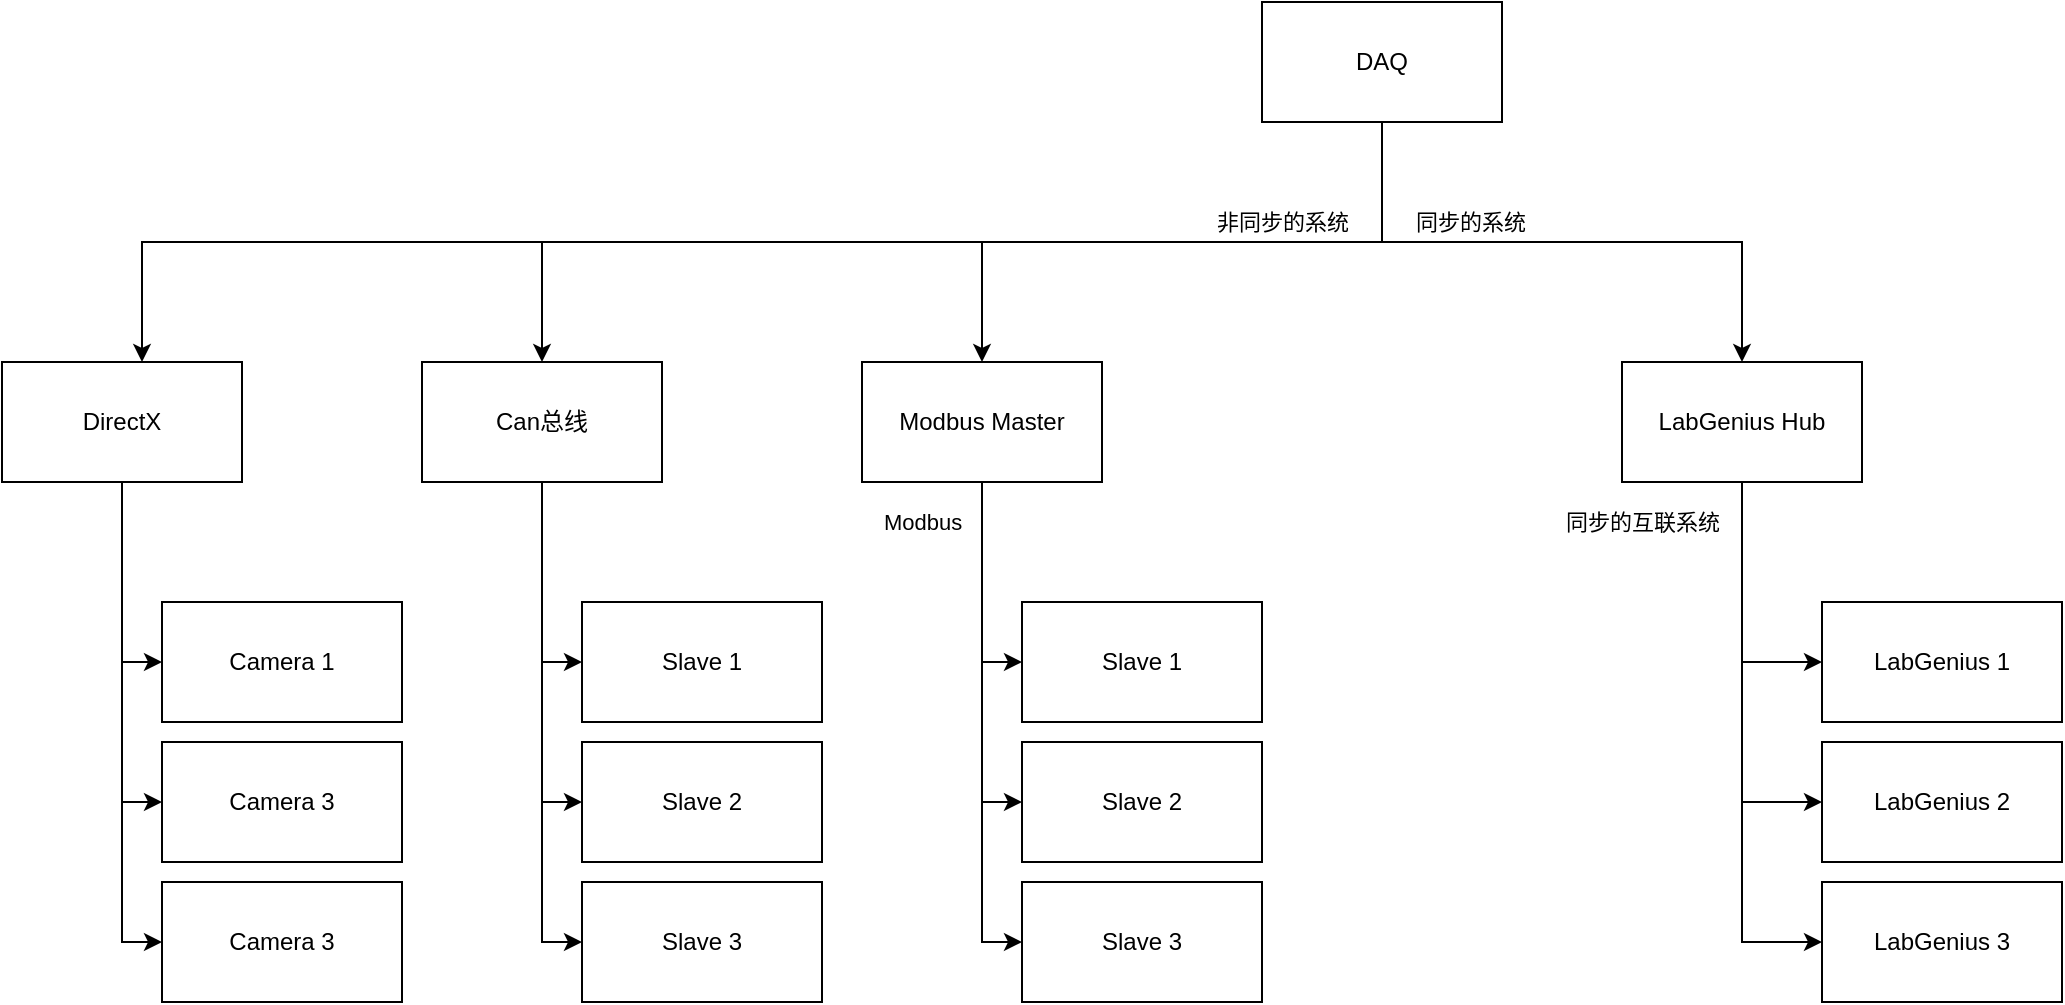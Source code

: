 <mxfile version="14.6.6" type="github">
  <diagram id="0ps_Zl3kiKqyffKsy60U" name="Page-1">
    <mxGraphModel dx="1769" dy="583" grid="1" gridSize="10" guides="1" tooltips="1" connect="1" arrows="1" fold="1" page="1" pageScale="1" pageWidth="827" pageHeight="1169" math="0" shadow="0">
      <root>
        <mxCell id="0" />
        <mxCell id="1" parent="0" />
        <mxCell id="8YBc7bxGXD-Rz9hd7dQo-9" style="edgeStyle=orthogonalEdgeStyle;rounded=0;orthogonalLoop=1;jettySize=auto;html=1;entryX=0.5;entryY=0;entryDx=0;entryDy=0;exitX=0.5;exitY=1;exitDx=0;exitDy=0;" parent="1" source="8YBc7bxGXD-Rz9hd7dQo-1" target="8YBc7bxGXD-Rz9hd7dQo-2" edge="1">
          <mxGeometry relative="1" as="geometry" />
        </mxCell>
        <mxCell id="8YBc7bxGXD-Rz9hd7dQo-17" style="edgeStyle=orthogonalEdgeStyle;rounded=0;orthogonalLoop=1;jettySize=auto;html=1;entryX=0.5;entryY=0;entryDx=0;entryDy=0;exitX=0.5;exitY=1;exitDx=0;exitDy=0;" parent="1" source="8YBc7bxGXD-Rz9hd7dQo-1" target="8YBc7bxGXD-Rz9hd7dQo-16" edge="1">
          <mxGeometry relative="1" as="geometry">
            <Array as="points">
              <mxPoint x="400" y="170" />
              <mxPoint x="580" y="170" />
            </Array>
          </mxGeometry>
        </mxCell>
        <mxCell id="8YBc7bxGXD-Rz9hd7dQo-31" value="同步的系统" style="edgeLabel;html=1;align=center;verticalAlign=middle;resizable=0;points=[];" parent="8YBc7bxGXD-Rz9hd7dQo-17" vertex="1" connectable="0">
          <mxGeometry x="-0.307" y="3" relative="1" as="geometry">
            <mxPoint y="-7" as="offset" />
          </mxGeometry>
        </mxCell>
        <mxCell id="8YBc7bxGXD-Rz9hd7dQo-29" style="edgeStyle=orthogonalEdgeStyle;rounded=0;orthogonalLoop=1;jettySize=auto;html=1;entryX=0.5;entryY=0;entryDx=0;entryDy=0;exitX=0.5;exitY=1;exitDx=0;exitDy=0;" parent="1" source="8YBc7bxGXD-Rz9hd7dQo-1" target="8YBc7bxGXD-Rz9hd7dQo-22" edge="1">
          <mxGeometry relative="1" as="geometry" />
        </mxCell>
        <mxCell id="8YBc7bxGXD-Rz9hd7dQo-30" value="非同步的系统" style="edgeLabel;html=1;align=center;verticalAlign=middle;resizable=0;points=[];" parent="8YBc7bxGXD-Rz9hd7dQo-29" vertex="1" connectable="0">
          <mxGeometry x="-0.552" y="2" relative="1" as="geometry">
            <mxPoint x="11" y="-12" as="offset" />
          </mxGeometry>
        </mxCell>
        <mxCell id="8YBc7bxGXD-Rz9hd7dQo-33" style="edgeStyle=orthogonalEdgeStyle;rounded=0;orthogonalLoop=1;jettySize=auto;html=1;" parent="1" source="8YBc7bxGXD-Rz9hd7dQo-1" target="8YBc7bxGXD-Rz9hd7dQo-32" edge="1">
          <mxGeometry relative="1" as="geometry">
            <Array as="points">
              <mxPoint x="400" y="170" />
              <mxPoint x="-220" y="170" />
            </Array>
          </mxGeometry>
        </mxCell>
        <mxCell id="8YBc7bxGXD-Rz9hd7dQo-1" value="DAQ" style="rounded=0;whiteSpace=wrap;html=1;" parent="1" vertex="1">
          <mxGeometry x="340" y="50" width="120" height="60" as="geometry" />
        </mxCell>
        <mxCell id="8YBc7bxGXD-Rz9hd7dQo-6" style="edgeStyle=orthogonalEdgeStyle;rounded=0;orthogonalLoop=1;jettySize=auto;html=1;entryX=0;entryY=0.5;entryDx=0;entryDy=0;" parent="1" source="8YBc7bxGXD-Rz9hd7dQo-2" target="8YBc7bxGXD-Rz9hd7dQo-3" edge="1">
          <mxGeometry relative="1" as="geometry" />
        </mxCell>
        <mxCell id="8YBc7bxGXD-Rz9hd7dQo-7" style="edgeStyle=orthogonalEdgeStyle;rounded=0;orthogonalLoop=1;jettySize=auto;html=1;entryX=0;entryY=0.5;entryDx=0;entryDy=0;" parent="1" source="8YBc7bxGXD-Rz9hd7dQo-2" target="8YBc7bxGXD-Rz9hd7dQo-4" edge="1">
          <mxGeometry relative="1" as="geometry" />
        </mxCell>
        <mxCell id="8YBc7bxGXD-Rz9hd7dQo-8" style="edgeStyle=orthogonalEdgeStyle;rounded=0;orthogonalLoop=1;jettySize=auto;html=1;entryX=0;entryY=0.5;entryDx=0;entryDy=0;" parent="1" source="8YBc7bxGXD-Rz9hd7dQo-2" target="8YBc7bxGXD-Rz9hd7dQo-5" edge="1">
          <mxGeometry relative="1" as="geometry" />
        </mxCell>
        <mxCell id="8YBc7bxGXD-Rz9hd7dQo-10" value="Modbus" style="edgeLabel;html=1;align=center;verticalAlign=middle;resizable=0;points=[];" parent="8YBc7bxGXD-Rz9hd7dQo-8" vertex="1" connectable="0">
          <mxGeometry x="-0.8" y="-1" relative="1" as="geometry">
            <mxPoint x="-29" y="-5" as="offset" />
          </mxGeometry>
        </mxCell>
        <mxCell id="8YBc7bxGXD-Rz9hd7dQo-2" value="Modbus Master" style="rounded=0;whiteSpace=wrap;html=1;" parent="1" vertex="1">
          <mxGeometry x="140" y="230" width="120" height="60" as="geometry" />
        </mxCell>
        <mxCell id="8YBc7bxGXD-Rz9hd7dQo-3" value="Slave 1" style="rounded=0;whiteSpace=wrap;html=1;" parent="1" vertex="1">
          <mxGeometry x="220" y="350" width="120" height="60" as="geometry" />
        </mxCell>
        <mxCell id="8YBc7bxGXD-Rz9hd7dQo-4" value="Slave 2" style="rounded=0;whiteSpace=wrap;html=1;" parent="1" vertex="1">
          <mxGeometry x="220" y="420" width="120" height="60" as="geometry" />
        </mxCell>
        <mxCell id="8YBc7bxGXD-Rz9hd7dQo-5" value="Slave 3" style="rounded=0;whiteSpace=wrap;html=1;" parent="1" vertex="1">
          <mxGeometry x="220" y="490" width="120" height="60" as="geometry" />
        </mxCell>
        <mxCell id="8YBc7bxGXD-Rz9hd7dQo-11" value="&lt;div&gt;LabGenius 1&lt;/div&gt;" style="rounded=0;whiteSpace=wrap;html=1;" parent="1" vertex="1">
          <mxGeometry x="620" y="350" width="120" height="60" as="geometry" />
        </mxCell>
        <mxCell id="8YBc7bxGXD-Rz9hd7dQo-14" value="&lt;div&gt;LabGenius 2&lt;/div&gt;" style="rounded=0;whiteSpace=wrap;html=1;" parent="1" vertex="1">
          <mxGeometry x="620" y="420" width="120" height="60" as="geometry" />
        </mxCell>
        <mxCell id="8YBc7bxGXD-Rz9hd7dQo-15" value="&lt;div&gt;LabGenius 3&lt;/div&gt;" style="rounded=0;whiteSpace=wrap;html=1;" parent="1" vertex="1">
          <mxGeometry x="620" y="490" width="120" height="60" as="geometry" />
        </mxCell>
        <mxCell id="8YBc7bxGXD-Rz9hd7dQo-18" style="edgeStyle=orthogonalEdgeStyle;rounded=0;orthogonalLoop=1;jettySize=auto;html=1;entryX=0;entryY=0.5;entryDx=0;entryDy=0;" parent="1" source="8YBc7bxGXD-Rz9hd7dQo-16" target="8YBc7bxGXD-Rz9hd7dQo-11" edge="1">
          <mxGeometry relative="1" as="geometry" />
        </mxCell>
        <mxCell id="8YBc7bxGXD-Rz9hd7dQo-19" style="edgeStyle=orthogonalEdgeStyle;rounded=0;orthogonalLoop=1;jettySize=auto;html=1;entryX=0;entryY=0.5;entryDx=0;entryDy=0;" parent="1" source="8YBc7bxGXD-Rz9hd7dQo-16" target="8YBc7bxGXD-Rz9hd7dQo-14" edge="1">
          <mxGeometry relative="1" as="geometry" />
        </mxCell>
        <mxCell id="8YBc7bxGXD-Rz9hd7dQo-20" style="edgeStyle=orthogonalEdgeStyle;rounded=0;orthogonalLoop=1;jettySize=auto;html=1;entryX=0;entryY=0.5;entryDx=0;entryDy=0;" parent="1" source="8YBc7bxGXD-Rz9hd7dQo-16" target="8YBc7bxGXD-Rz9hd7dQo-15" edge="1">
          <mxGeometry relative="1" as="geometry" />
        </mxCell>
        <mxCell id="8YBc7bxGXD-Rz9hd7dQo-21" value="同步的互联系统" style="edgeLabel;html=1;align=center;verticalAlign=middle;resizable=0;points=[];" parent="8YBc7bxGXD-Rz9hd7dQo-20" vertex="1" connectable="0">
          <mxGeometry x="-0.756" y="2" relative="1" as="geometry">
            <mxPoint x="-52" y="-13" as="offset" />
          </mxGeometry>
        </mxCell>
        <mxCell id="8YBc7bxGXD-Rz9hd7dQo-16" value="LabGenius Hub" style="rounded=0;whiteSpace=wrap;html=1;" parent="1" vertex="1">
          <mxGeometry x="520" y="230" width="120" height="60" as="geometry" />
        </mxCell>
        <mxCell id="8YBc7bxGXD-Rz9hd7dQo-26" style="edgeStyle=orthogonalEdgeStyle;rounded=0;orthogonalLoop=1;jettySize=auto;html=1;entryX=0;entryY=0.5;entryDx=0;entryDy=0;" parent="1" source="8YBc7bxGXD-Rz9hd7dQo-22" target="8YBc7bxGXD-Rz9hd7dQo-23" edge="1">
          <mxGeometry relative="1" as="geometry" />
        </mxCell>
        <mxCell id="8YBc7bxGXD-Rz9hd7dQo-27" style="edgeStyle=orthogonalEdgeStyle;rounded=0;orthogonalLoop=1;jettySize=auto;html=1;entryX=0;entryY=0.5;entryDx=0;entryDy=0;" parent="1" source="8YBc7bxGXD-Rz9hd7dQo-22" target="8YBc7bxGXD-Rz9hd7dQo-24" edge="1">
          <mxGeometry relative="1" as="geometry" />
        </mxCell>
        <mxCell id="8YBc7bxGXD-Rz9hd7dQo-28" style="edgeStyle=orthogonalEdgeStyle;rounded=0;orthogonalLoop=1;jettySize=auto;html=1;entryX=0;entryY=0.5;entryDx=0;entryDy=0;" parent="1" source="8YBc7bxGXD-Rz9hd7dQo-22" target="8YBc7bxGXD-Rz9hd7dQo-25" edge="1">
          <mxGeometry relative="1" as="geometry" />
        </mxCell>
        <mxCell id="8YBc7bxGXD-Rz9hd7dQo-22" value="Can总线" style="rounded=0;whiteSpace=wrap;html=1;" parent="1" vertex="1">
          <mxGeometry x="-80" y="230" width="120" height="60" as="geometry" />
        </mxCell>
        <mxCell id="8YBc7bxGXD-Rz9hd7dQo-23" value="Slave 1" style="rounded=0;whiteSpace=wrap;html=1;" parent="1" vertex="1">
          <mxGeometry y="350" width="120" height="60" as="geometry" />
        </mxCell>
        <mxCell id="8YBc7bxGXD-Rz9hd7dQo-24" value="Slave 2" style="rounded=0;whiteSpace=wrap;html=1;" parent="1" vertex="1">
          <mxGeometry y="420" width="120" height="60" as="geometry" />
        </mxCell>
        <mxCell id="8YBc7bxGXD-Rz9hd7dQo-25" value="Slave 3" style="rounded=0;whiteSpace=wrap;html=1;" parent="1" vertex="1">
          <mxGeometry y="490" width="120" height="60" as="geometry" />
        </mxCell>
        <mxCell id="8YBc7bxGXD-Rz9hd7dQo-37" style="edgeStyle=orthogonalEdgeStyle;rounded=0;orthogonalLoop=1;jettySize=auto;html=1;entryX=0;entryY=0.5;entryDx=0;entryDy=0;" parent="1" source="8YBc7bxGXD-Rz9hd7dQo-32" target="8YBc7bxGXD-Rz9hd7dQo-34" edge="1">
          <mxGeometry relative="1" as="geometry" />
        </mxCell>
        <mxCell id="8YBc7bxGXD-Rz9hd7dQo-38" style="edgeStyle=orthogonalEdgeStyle;rounded=0;orthogonalLoop=1;jettySize=auto;html=1;entryX=0;entryY=0.5;entryDx=0;entryDy=0;" parent="1" source="8YBc7bxGXD-Rz9hd7dQo-32" target="8YBc7bxGXD-Rz9hd7dQo-35" edge="1">
          <mxGeometry relative="1" as="geometry" />
        </mxCell>
        <mxCell id="8YBc7bxGXD-Rz9hd7dQo-39" style="edgeStyle=orthogonalEdgeStyle;rounded=0;orthogonalLoop=1;jettySize=auto;html=1;entryX=0;entryY=0.5;entryDx=0;entryDy=0;" parent="1" source="8YBc7bxGXD-Rz9hd7dQo-32" target="8YBc7bxGXD-Rz9hd7dQo-36" edge="1">
          <mxGeometry relative="1" as="geometry" />
        </mxCell>
        <mxCell id="8YBc7bxGXD-Rz9hd7dQo-32" value="DirectX" style="rounded=0;whiteSpace=wrap;html=1;" parent="1" vertex="1">
          <mxGeometry x="-290" y="230" width="120" height="60" as="geometry" />
        </mxCell>
        <mxCell id="8YBc7bxGXD-Rz9hd7dQo-34" value="Camera 1" style="rounded=0;whiteSpace=wrap;html=1;" parent="1" vertex="1">
          <mxGeometry x="-210" y="350" width="120" height="60" as="geometry" />
        </mxCell>
        <mxCell id="8YBc7bxGXD-Rz9hd7dQo-35" value="Camera 3" style="rounded=0;whiteSpace=wrap;html=1;" parent="1" vertex="1">
          <mxGeometry x="-210" y="420" width="120" height="60" as="geometry" />
        </mxCell>
        <mxCell id="8YBc7bxGXD-Rz9hd7dQo-36" value="Camera 3" style="rounded=0;whiteSpace=wrap;html=1;" parent="1" vertex="1">
          <mxGeometry x="-210" y="490" width="120" height="60" as="geometry" />
        </mxCell>
      </root>
    </mxGraphModel>
  </diagram>
</mxfile>
